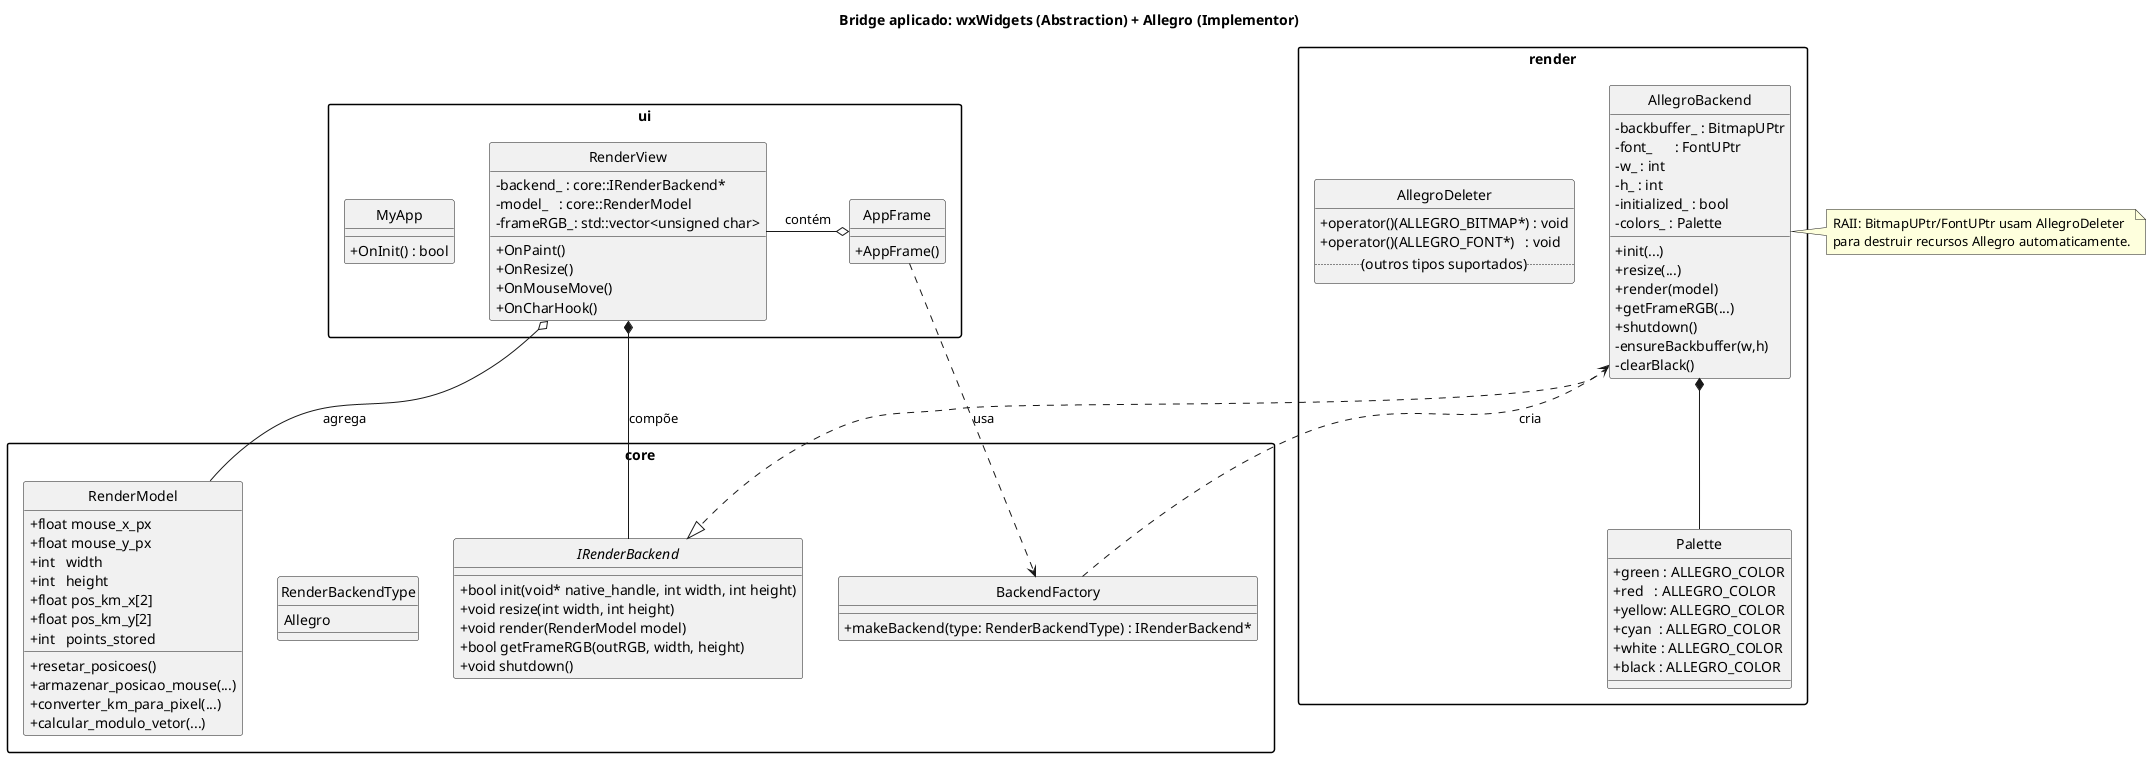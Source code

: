 @startuml
title Bridge aplicado: wxWidgets (Abstraction) + Allegro (Implementor)

skinparam packageStyle rectangle
skinparam classAttributeIconSize 0
hide circle

package core {
  interface IRenderBackend {
    +bool init(void* native_handle, int width, int height)
    +void resize(int width, int height)
    +void render(RenderModel model)
    +bool getFrameRGB(outRGB, width, height)
    +void shutdown()
  }

  class RenderModel {
    +float mouse_x_px
    +float mouse_y_px
    +int   width
    +int   height
    +float pos_km_x[2]
    +float pos_km_y[2]
    +int   points_stored
    +resetar_posicoes()
    +armazenar_posicao_mouse(...)
    +converter_km_para_pixel(...)
    +calcular_modulo_vetor(...)
  }

  enum RenderBackendType {
    Allegro
  }

  class BackendFactory {
    +makeBackend(type: RenderBackendType) : IRenderBackend*
  }
}

package render {
  class AllegroBackend {
    -backbuffer_ : BitmapUPtr
    -font_      : FontUPtr
    -w_ : int
    -h_ : int
    -initialized_ : bool
    -colors_ : Palette
    +init(...)
    +resize(...)
    +render(model)
    +getFrameRGB(...)
    +shutdown()
    -ensureBackbuffer(w,h)
    -clearBlack()
  }

  class Palette {
    +green : ALLEGRO_COLOR
    +red   : ALLEGRO_COLOR
    +yellow: ALLEGRO_COLOR
    +cyan  : ALLEGRO_COLOR
    +white : ALLEGRO_COLOR
    +black : ALLEGRO_COLOR
  }

  class AllegroDeleter {
    +operator()(ALLEGRO_BITMAP*) : void
    +operator()(ALLEGRO_FONT*)   : void
    ..(outros tipos suportados)..
  }

  AllegroBackend ..|> core.IRenderBackend
  AllegroBackend *-- Palette
}

package ui {
  class RenderView {
    -backend_ : core::IRenderBackend*
    -model_   : core::RenderModel
    -frameRGB_: std::vector<unsigned char>
    +OnPaint()
    +OnResize()
    +OnMouseMove()
    +OnCharHook()
  }

  class AppFrame {
    +AppFrame()
  }

  class MyApp {
    +OnInit() : bool
  }
}

ui.RenderView *- core.IRenderBackend : compõe
ui.RenderView o- core.RenderModel    : agrega
ui.AppFrame o- ui.RenderView         : contém
core.BackendFactory ..> render.AllegroBackend : cria
ui.AppFrame ..> core.BackendFactory  : usa

note right of render.AllegroBackend
  RAII: BitmapUPtr/FontUPtr usam AllegroDeleter
  para destruir recursos Allegro automaticamente.
end note

@enduml

